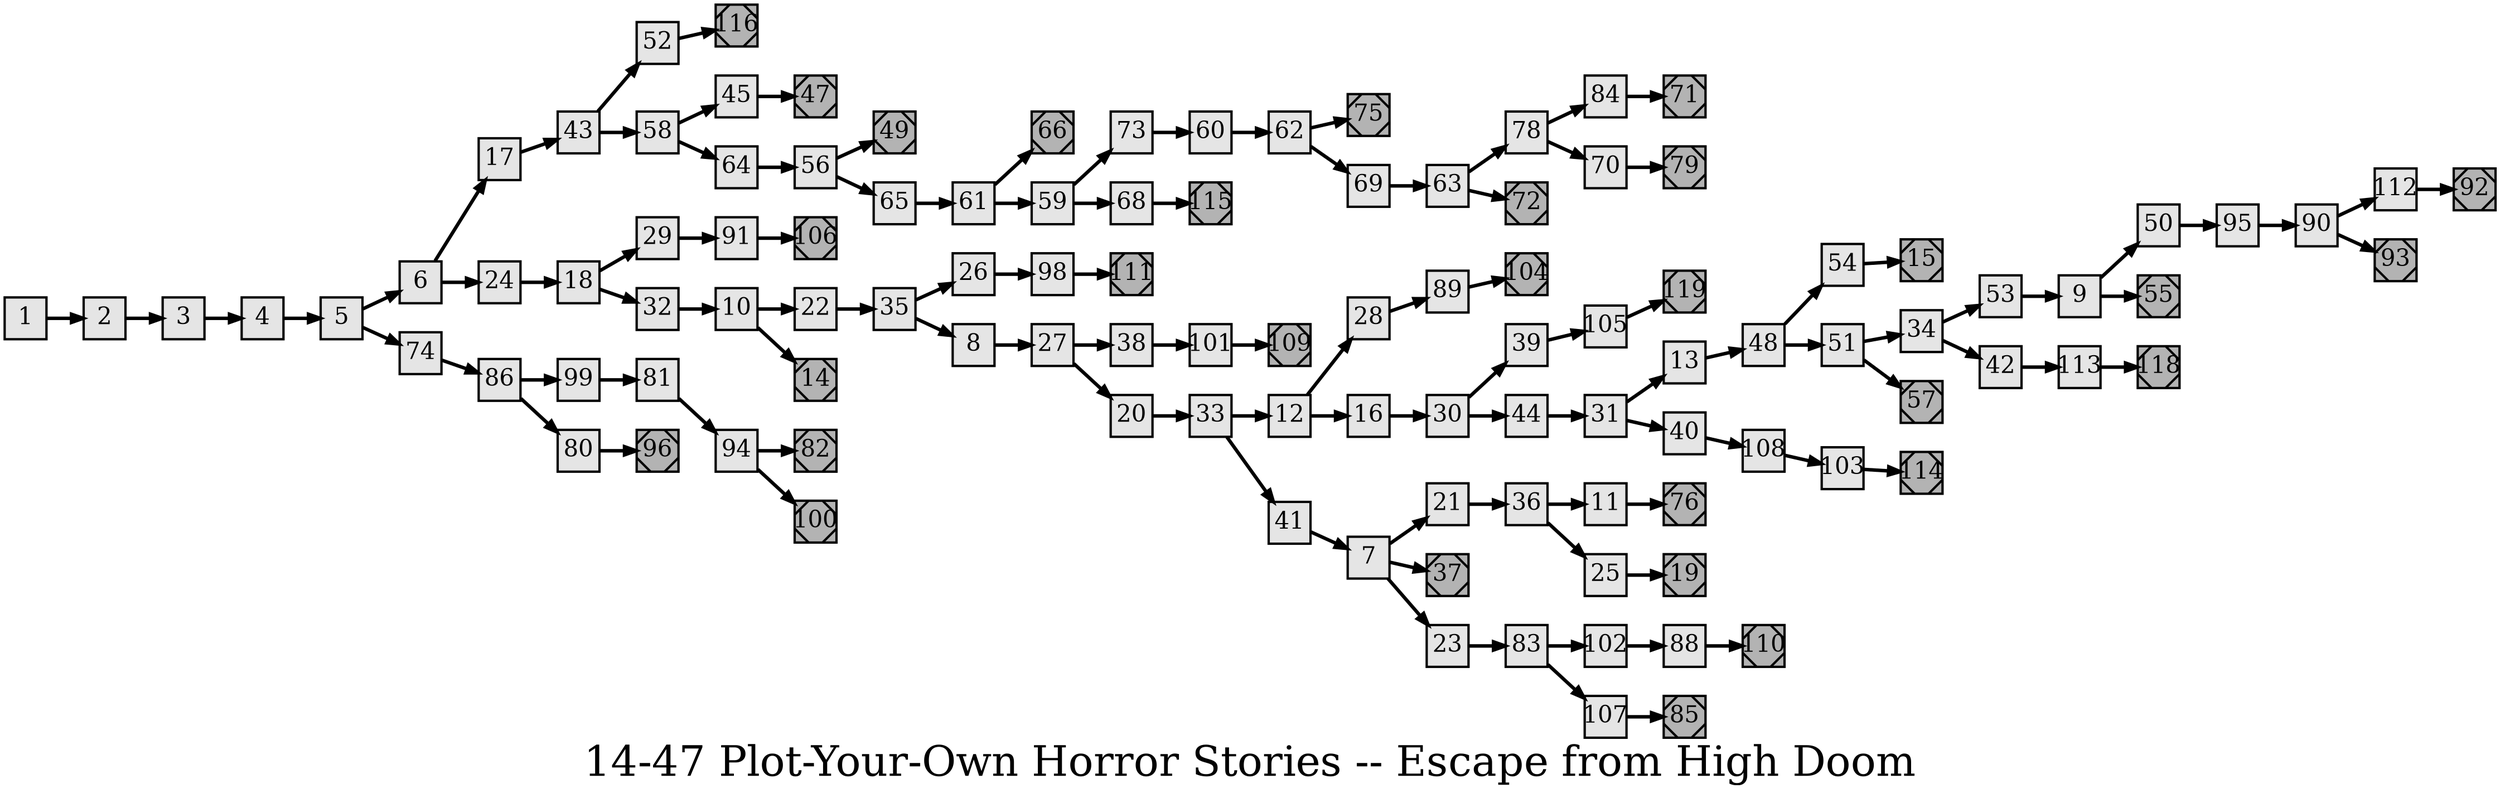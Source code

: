 digraph g{
  graph [ label="14-47 Plot-Your-Own Horror Stories -- Escape from High Doom" rankdir=LR, ordering=out, fontsize=36, nodesep="0.35", ranksep="0.45"];
  node  [shape=rect, penwidth=2, fontsize=20, style=filled, fillcolor=grey90, margin="0,0", labelfloat=true, regular=true, fixedsize=true];
  edge  [labelfloat=true, penwidth=3, fontsize=12];
  // ---;
  // group  : Katz;
  // id     : 14-47;
  // gbid   : 1914;
  // series : Plot-Your-Own Horror Stories;
  // title  : Escape from High Doom;
  // author : Hilary Milton;
  // credit:;
  // - name : Jeremy Douglass;
  // role : encoder;
  // date : 2018-04-16;
  // render:;
  // - name   : small;
  // styles : gvStyles-small.txt;
  // engine : dot;
  // comment: >;
  // The initial passage (pgs 1-5) has an explicit continuation;
  // on every page, even mid-sentence. Every passage thereafter;
  // in the book is exactly 1pg long, with no continuations.;
  
  // ---;
  
  // From | To | Label;
  
  1 -> 2;
  2 -> 3;
  3 -> 4;
  4 -> 5;
  5 -> 6;
  5 -> 74;
  6 -> 17;
  6 -> 24;
  7 -> 21;
  7 -> 37;
  7 -> 23;
  8 -> 27;
  9 -> 50;
  9 -> 55;
  10 -> 22;
  10 -> 14;
  11 -> 76;
  12 -> 28;
  12 -> 16;
  13 -> 48;
  14	[ xlabel="E", shape=Msquare, fontsize=20, fillcolor=grey70, xlabel="" ];
  15	[ xlabel="E", shape=Msquare, fontsize=20, fillcolor=grey70, xlabel="" ];
  16 -> 30;
  17 -> 43;
  18 -> 29;
  18 -> 32;
  19	[ xlabel="E", shape=Msquare, fontsize=20, fillcolor=grey70, xlabel="" ];
  20 -> 33;
  21 -> 36;
  22 -> 35;
  23 -> 83;
  24 -> 18;
  25 -> 19;
  26 -> 98;
  27 -> 38;
  27 -> 20;
  28 -> 89;
  29 -> 91;
  30 -> 39;
  30 -> 44;
  31 -> 13;
  31 -> 40;
  32 -> 10;
  33 -> 12;
  33 -> 41;
  34 -> 53;
  34 -> 42;
  35 -> 26;
  35 -> 8;
  36 -> 11;
  36 -> 25;
  37	[ xlabel="E", shape=Msquare, fontsize=20, fillcolor=grey70, xlabel="" ];
  38 -> 101;
  39 -> 105;
  40 -> 108;
  41 -> 7;
  42 -> 113;
  43 -> 52;
  43 -> 58;
  44 -> 31;
  45 -> 47;
  47	[ xlabel="E", shape=Msquare, fontsize=20, fillcolor=grey70, xlabel="" ];
  48 -> 54;
  48 -> 51;
  49	[ xlabel="E", shape=Msquare, fontsize=20, fillcolor=grey70, xlabel="" ];
  50 -> 95;
  51 -> 34;
  51 -> 57;
  52 -> 116;
  53 -> 9;
  54 -> 15;
  55	[ xlabel="E", shape=Msquare, fontsize=20, fillcolor=grey70, xlabel="" ];
  56 -> 49;
  56 -> 65;
  57	[ xlabel="E", shape=Msquare, fontsize=20, fillcolor=grey70, xlabel="" ];
  58 -> 45;
  58 -> 64;
  59 -> 73;
  59 -> 68;
  60 -> 62;
  61 -> 66;
  61 -> 59;
  62 -> 75;
  62 -> 69;
  63 -> 78;
  63 -> 72;
  64 -> 56;
  65 -> 61;
  66	[ xlabel="E", shape=Msquare, fontsize=20, fillcolor=grey70, xlabel="" ];
  68 -> 115;
  69 -> 63;
  70 -> 79;
  71	[ xlabel="E", shape=Msquare, fontsize=20, fillcolor=grey70, xlabel="" ];
  72	[ xlabel="E", shape=Msquare, fontsize=20, fillcolor=grey70, xlabel="" ];
  73 -> 60;
  74 -> 86;
  75	[ xlabel="E", shape=Msquare, fontsize=20, fillcolor=grey70, xlabel="" ];
  76	[ xlabel="E", shape=Msquare, fontsize=20, fillcolor=grey70, xlabel="" ];
  78 -> 84;
  78 -> 70;
  79	[ xlabel="E", shape=Msquare, fontsize=20, fillcolor=grey70, xlabel="" ];
  80 -> 96;
  81 -> 94;
  82	[ xlabel="E", shape=Msquare, fontsize=20, fillcolor=grey70, xlabel="" ];
  83 -> 102;
  83 -> 107;
  84 -> 71;
  85	[ xlabel="E", shape=Msquare, fontsize=20, fillcolor=grey70, xlabel="" ];
  86 -> 99;
  86 -> 80;
  88 -> 110;
  89 -> 104;
  90 -> 112;
  90 -> 93;
  91 -> 106;
  92	[ xlabel="E", shape=Msquare, fontsize=20, fillcolor=grey70, xlabel="" ];
  93	[ xlabel="E", shape=Msquare, fontsize=20, fillcolor=grey70, xlabel="" ];
  94 -> 82;
  94 -> 100;
  95 -> 90;
  96	[ xlabel="E", shape=Msquare, fontsize=20, fillcolor=grey70, xlabel="" ];
  98 -> 111;
  99 -> 81;
  100	[ xlabel="E", shape=Msquare, fontsize=20, fillcolor=grey70, xlabel="" ];
  101 -> 109;
  102 -> 88;
  103 -> 114;
  104	[ xlabel="E", shape=Msquare, fontsize=20, fillcolor=grey70, xlabel="" ];
  105 -> 119;
  106	[ xlabel="E", shape=Msquare, fontsize=20, fillcolor=grey70, xlabel="" ];
  107 -> 85;
  108 -> 103;
  109	[ xlabel="E", shape=Msquare, fontsize=20, fillcolor=grey70, xlabel="" ];
  110	[ xlabel="E", shape=Msquare, fontsize=20, fillcolor=grey70, xlabel="" ];
  111	[ xlabel="E", shape=Msquare, fontsize=20, fillcolor=grey70, xlabel="" ];
  112 -> 92;
  113 -> 118;
  114	[ xlabel="E", shape=Msquare, fontsize=20, fillcolor=grey70, xlabel="" ];
  115	[ xlabel="E", shape=Msquare, fontsize=20, fillcolor=grey70, xlabel="" ];
  116	[ xlabel="E", shape=Msquare, fontsize=20, fillcolor=grey70, xlabel="" ];
  118	[ xlabel="E", shape=Msquare, fontsize=20, fillcolor=grey70, xlabel="" ];
  119	[ xlabel="E", shape=Msquare, fontsize=20, fillcolor=grey70, xlabel="" ];
}

